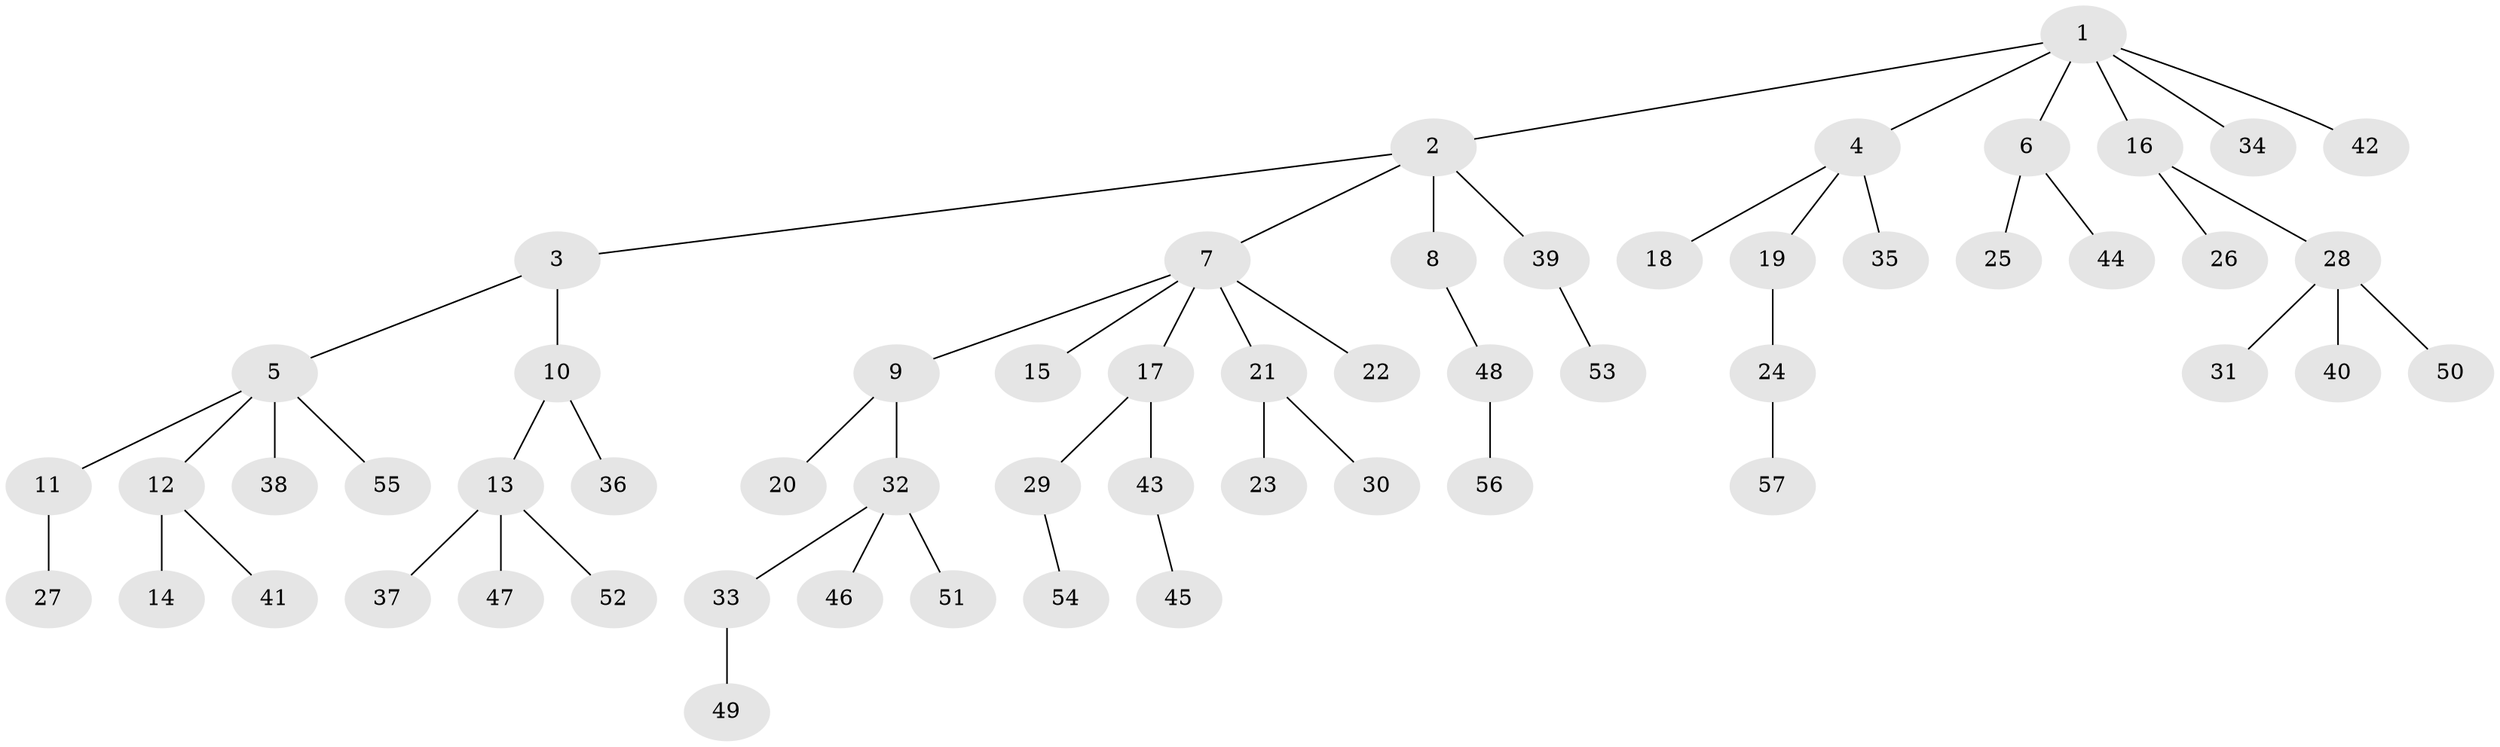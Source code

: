 // coarse degree distribution, {5: 0.05555555555555555, 6: 0.027777777777777776, 4: 0.05555555555555555, 2: 0.19444444444444445, 1: 0.5555555555555556, 3: 0.1111111111111111}
// Generated by graph-tools (version 1.1) at 2025/52/02/27/25 19:52:12]
// undirected, 57 vertices, 56 edges
graph export_dot {
graph [start="1"]
  node [color=gray90,style=filled];
  1;
  2;
  3;
  4;
  5;
  6;
  7;
  8;
  9;
  10;
  11;
  12;
  13;
  14;
  15;
  16;
  17;
  18;
  19;
  20;
  21;
  22;
  23;
  24;
  25;
  26;
  27;
  28;
  29;
  30;
  31;
  32;
  33;
  34;
  35;
  36;
  37;
  38;
  39;
  40;
  41;
  42;
  43;
  44;
  45;
  46;
  47;
  48;
  49;
  50;
  51;
  52;
  53;
  54;
  55;
  56;
  57;
  1 -- 2;
  1 -- 4;
  1 -- 6;
  1 -- 16;
  1 -- 34;
  1 -- 42;
  2 -- 3;
  2 -- 7;
  2 -- 8;
  2 -- 39;
  3 -- 5;
  3 -- 10;
  4 -- 18;
  4 -- 19;
  4 -- 35;
  5 -- 11;
  5 -- 12;
  5 -- 38;
  5 -- 55;
  6 -- 25;
  6 -- 44;
  7 -- 9;
  7 -- 15;
  7 -- 17;
  7 -- 21;
  7 -- 22;
  8 -- 48;
  9 -- 20;
  9 -- 32;
  10 -- 13;
  10 -- 36;
  11 -- 27;
  12 -- 14;
  12 -- 41;
  13 -- 37;
  13 -- 47;
  13 -- 52;
  16 -- 26;
  16 -- 28;
  17 -- 29;
  17 -- 43;
  19 -- 24;
  21 -- 23;
  21 -- 30;
  24 -- 57;
  28 -- 31;
  28 -- 40;
  28 -- 50;
  29 -- 54;
  32 -- 33;
  32 -- 46;
  32 -- 51;
  33 -- 49;
  39 -- 53;
  43 -- 45;
  48 -- 56;
}
